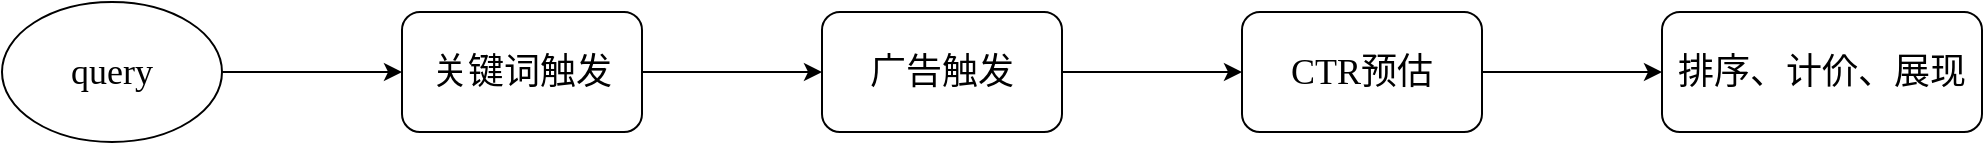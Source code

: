 <mxfile version="14.9.9" type="github">
  <diagram id="Ca0wWQB45hih6p6KXmwm" name="Page-1">
    <mxGraphModel dx="1186" dy="707" grid="1" gridSize="10" guides="1" tooltips="1" connect="1" arrows="1" fold="1" page="1" pageScale="1" pageWidth="827" pageHeight="1169" math="0" shadow="0">
      <root>
        <mxCell id="0" />
        <mxCell id="1" parent="0" />
        <mxCell id="K3l5lYaKbIzm5yTDXVPF-6" value="" style="edgeStyle=orthogonalEdgeStyle;rounded=0;orthogonalLoop=1;jettySize=auto;html=1;fontSize=18;fontFamily=Times New Roman;" edge="1" parent="1" source="K3l5lYaKbIzm5yTDXVPF-1" target="K3l5lYaKbIzm5yTDXVPF-2">
          <mxGeometry relative="1" as="geometry" />
        </mxCell>
        <mxCell id="K3l5lYaKbIzm5yTDXVPF-1" value="query" style="ellipse;whiteSpace=wrap;html=1;fontSize=18;fontFamily=Times New Roman;" vertex="1" parent="1">
          <mxGeometry x="70" y="455" width="110" height="70" as="geometry" />
        </mxCell>
        <mxCell id="K3l5lYaKbIzm5yTDXVPF-7" value="" style="edgeStyle=orthogonalEdgeStyle;rounded=0;orthogonalLoop=1;jettySize=auto;html=1;fontSize=18;fontFamily=Times New Roman;" edge="1" parent="1" source="K3l5lYaKbIzm5yTDXVPF-2" target="K3l5lYaKbIzm5yTDXVPF-3">
          <mxGeometry relative="1" as="geometry" />
        </mxCell>
        <mxCell id="K3l5lYaKbIzm5yTDXVPF-2" value="关键词触发" style="rounded=1;whiteSpace=wrap;html=1;fontSize=18;fontFamily=Times New Roman;" vertex="1" parent="1">
          <mxGeometry x="270" y="460" width="120" height="60" as="geometry" />
        </mxCell>
        <mxCell id="K3l5lYaKbIzm5yTDXVPF-8" value="" style="edgeStyle=orthogonalEdgeStyle;rounded=0;orthogonalLoop=1;jettySize=auto;html=1;fontSize=18;fontFamily=Times New Roman;" edge="1" parent="1" source="K3l5lYaKbIzm5yTDXVPF-3" target="K3l5lYaKbIzm5yTDXVPF-4">
          <mxGeometry relative="1" as="geometry" />
        </mxCell>
        <mxCell id="K3l5lYaKbIzm5yTDXVPF-3" value="广告触发" style="rounded=1;whiteSpace=wrap;html=1;fontSize=18;fontFamily=Times New Roman;" vertex="1" parent="1">
          <mxGeometry x="480" y="460" width="120" height="60" as="geometry" />
        </mxCell>
        <mxCell id="K3l5lYaKbIzm5yTDXVPF-9" value="" style="edgeStyle=orthogonalEdgeStyle;rounded=0;orthogonalLoop=1;jettySize=auto;html=1;fontSize=18;fontFamily=Times New Roman;" edge="1" parent="1" source="K3l5lYaKbIzm5yTDXVPF-4" target="K3l5lYaKbIzm5yTDXVPF-5">
          <mxGeometry relative="1" as="geometry" />
        </mxCell>
        <mxCell id="K3l5lYaKbIzm5yTDXVPF-4" value="CTR预估" style="rounded=1;whiteSpace=wrap;html=1;fontSize=18;fontFamily=Times New Roman;" vertex="1" parent="1">
          <mxGeometry x="690" y="460" width="120" height="60" as="geometry" />
        </mxCell>
        <mxCell id="K3l5lYaKbIzm5yTDXVPF-5" value="排序、计价、展现" style="rounded=1;whiteSpace=wrap;html=1;fontSize=18;fontFamily=Times New Roman;" vertex="1" parent="1">
          <mxGeometry x="900" y="460" width="160" height="60" as="geometry" />
        </mxCell>
      </root>
    </mxGraphModel>
  </diagram>
</mxfile>
